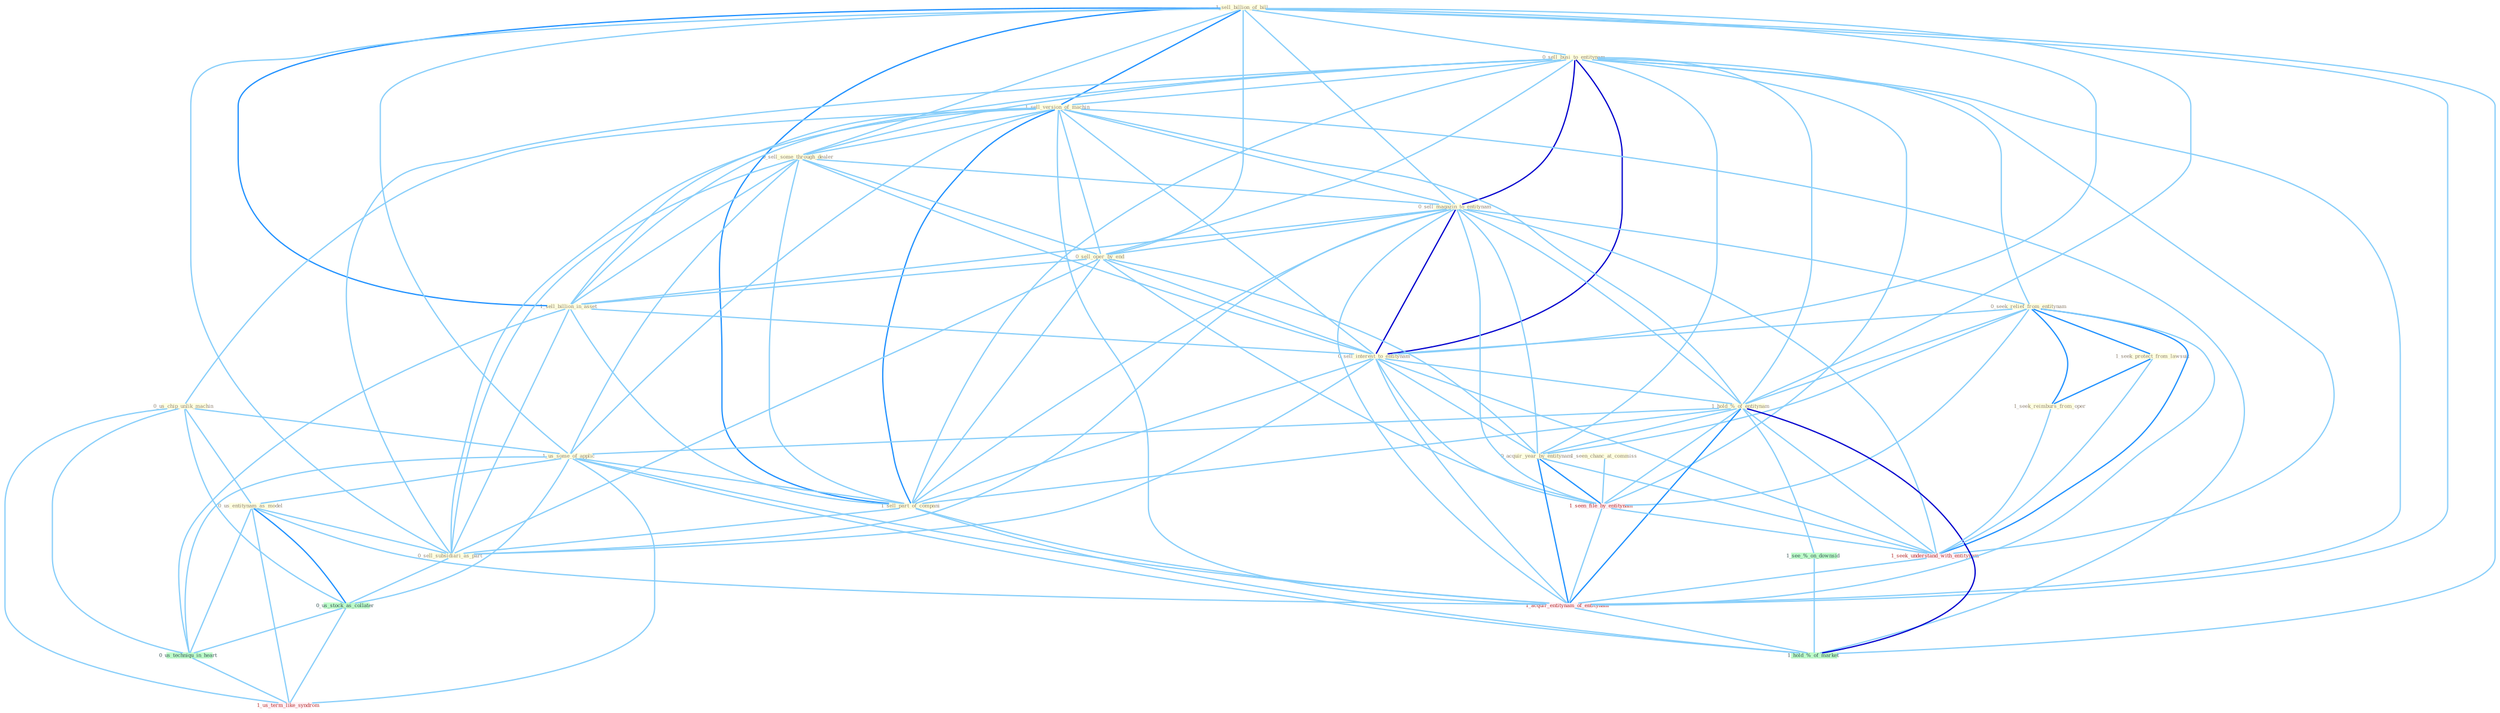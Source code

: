 Graph G{ 
    node
    [shape=polygon,style=filled,width=.5,height=.06,color="#BDFCC9",fixedsize=true,fontsize=4,
    fontcolor="#2f4f4f"];
    {node
    [color="#ffffe0", fontcolor="#8b7d6b"] "1_sell_billion_of_bill " "0_sell_busi_to_entitynam " "1_sell_version_of_machin " "0_sell_some_through_dealer " "0_us_chip_unlik_machin " "0_sell_magazin_to_entitynam " "1_seen_chanc_at_commiss " "0_sell_oper_by_end " "0_seek_relief_from_entitynam " "1_sell_billion_in_asset " "0_sell_interest_to_entitynam " "1_hold_%_of_entitynam " "1_us_some_of_applic " "1_seek_protect_from_lawsuit " "1_seek_reimburs_from_oper " "0_acquir_year_by_entitynam " "0_us_entitynam_as_model " "1_sell_part_of_compani " "0_sell_subsidiari_as_part "}
{node [color="#fff0f5", fontcolor="#b22222"] "1_seen_file_by_entitynam " "1_seek_understand_with_entitynam " "1_acquir_entitynam_of_entitynam " "1_us_term_like_syndrom "}
edge [color="#B0E2FF"];

	"1_sell_billion_of_bill " -- "0_sell_busi_to_entitynam " [w="1", color="#87cefa" ];
	"1_sell_billion_of_bill " -- "1_sell_version_of_machin " [w="2", color="#1e90ff" , len=0.8];
	"1_sell_billion_of_bill " -- "0_sell_some_through_dealer " [w="1", color="#87cefa" ];
	"1_sell_billion_of_bill " -- "0_sell_magazin_to_entitynam " [w="1", color="#87cefa" ];
	"1_sell_billion_of_bill " -- "0_sell_oper_by_end " [w="1", color="#87cefa" ];
	"1_sell_billion_of_bill " -- "1_sell_billion_in_asset " [w="2", color="#1e90ff" , len=0.8];
	"1_sell_billion_of_bill " -- "0_sell_interest_to_entitynam " [w="1", color="#87cefa" ];
	"1_sell_billion_of_bill " -- "1_hold_%_of_entitynam " [w="1", color="#87cefa" ];
	"1_sell_billion_of_bill " -- "1_us_some_of_applic " [w="1", color="#87cefa" ];
	"1_sell_billion_of_bill " -- "1_sell_part_of_compani " [w="2", color="#1e90ff" , len=0.8];
	"1_sell_billion_of_bill " -- "0_sell_subsidiari_as_part " [w="1", color="#87cefa" ];
	"1_sell_billion_of_bill " -- "1_acquir_entitynam_of_entitynam " [w="1", color="#87cefa" ];
	"1_sell_billion_of_bill " -- "1_hold_%_of_market " [w="1", color="#87cefa" ];
	"0_sell_busi_to_entitynam " -- "1_sell_version_of_machin " [w="1", color="#87cefa" ];
	"0_sell_busi_to_entitynam " -- "0_sell_some_through_dealer " [w="1", color="#87cefa" ];
	"0_sell_busi_to_entitynam " -- "0_sell_magazin_to_entitynam " [w="3", color="#0000cd" , len=0.6];
	"0_sell_busi_to_entitynam " -- "0_sell_oper_by_end " [w="1", color="#87cefa" ];
	"0_sell_busi_to_entitynam " -- "0_seek_relief_from_entitynam " [w="1", color="#87cefa" ];
	"0_sell_busi_to_entitynam " -- "1_sell_billion_in_asset " [w="1", color="#87cefa" ];
	"0_sell_busi_to_entitynam " -- "0_sell_interest_to_entitynam " [w="3", color="#0000cd" , len=0.6];
	"0_sell_busi_to_entitynam " -- "1_hold_%_of_entitynam " [w="1", color="#87cefa" ];
	"0_sell_busi_to_entitynam " -- "0_acquir_year_by_entitynam " [w="1", color="#87cefa" ];
	"0_sell_busi_to_entitynam " -- "1_sell_part_of_compani " [w="1", color="#87cefa" ];
	"0_sell_busi_to_entitynam " -- "0_sell_subsidiari_as_part " [w="1", color="#87cefa" ];
	"0_sell_busi_to_entitynam " -- "1_seen_file_by_entitynam " [w="1", color="#87cefa" ];
	"0_sell_busi_to_entitynam " -- "1_seek_understand_with_entitynam " [w="1", color="#87cefa" ];
	"0_sell_busi_to_entitynam " -- "1_acquir_entitynam_of_entitynam " [w="1", color="#87cefa" ];
	"1_sell_version_of_machin " -- "0_sell_some_through_dealer " [w="1", color="#87cefa" ];
	"1_sell_version_of_machin " -- "0_us_chip_unlik_machin " [w="1", color="#87cefa" ];
	"1_sell_version_of_machin " -- "0_sell_magazin_to_entitynam " [w="1", color="#87cefa" ];
	"1_sell_version_of_machin " -- "0_sell_oper_by_end " [w="1", color="#87cefa" ];
	"1_sell_version_of_machin " -- "1_sell_billion_in_asset " [w="1", color="#87cefa" ];
	"1_sell_version_of_machin " -- "0_sell_interest_to_entitynam " [w="1", color="#87cefa" ];
	"1_sell_version_of_machin " -- "1_hold_%_of_entitynam " [w="1", color="#87cefa" ];
	"1_sell_version_of_machin " -- "1_us_some_of_applic " [w="1", color="#87cefa" ];
	"1_sell_version_of_machin " -- "1_sell_part_of_compani " [w="2", color="#1e90ff" , len=0.8];
	"1_sell_version_of_machin " -- "0_sell_subsidiari_as_part " [w="1", color="#87cefa" ];
	"1_sell_version_of_machin " -- "1_acquir_entitynam_of_entitynam " [w="1", color="#87cefa" ];
	"1_sell_version_of_machin " -- "1_hold_%_of_market " [w="1", color="#87cefa" ];
	"0_sell_some_through_dealer " -- "0_sell_magazin_to_entitynam " [w="1", color="#87cefa" ];
	"0_sell_some_through_dealer " -- "0_sell_oper_by_end " [w="1", color="#87cefa" ];
	"0_sell_some_through_dealer " -- "1_sell_billion_in_asset " [w="1", color="#87cefa" ];
	"0_sell_some_through_dealer " -- "0_sell_interest_to_entitynam " [w="1", color="#87cefa" ];
	"0_sell_some_through_dealer " -- "1_us_some_of_applic " [w="1", color="#87cefa" ];
	"0_sell_some_through_dealer " -- "1_sell_part_of_compani " [w="1", color="#87cefa" ];
	"0_sell_some_through_dealer " -- "0_sell_subsidiari_as_part " [w="1", color="#87cefa" ];
	"0_us_chip_unlik_machin " -- "1_us_some_of_applic " [w="1", color="#87cefa" ];
	"0_us_chip_unlik_machin " -- "0_us_entitynam_as_model " [w="1", color="#87cefa" ];
	"0_us_chip_unlik_machin " -- "0_us_stock_as_collater " [w="1", color="#87cefa" ];
	"0_us_chip_unlik_machin " -- "0_us_techniqu_in_heart " [w="1", color="#87cefa" ];
	"0_us_chip_unlik_machin " -- "1_us_term_like_syndrom " [w="1", color="#87cefa" ];
	"0_sell_magazin_to_entitynam " -- "0_sell_oper_by_end " [w="1", color="#87cefa" ];
	"0_sell_magazin_to_entitynam " -- "0_seek_relief_from_entitynam " [w="1", color="#87cefa" ];
	"0_sell_magazin_to_entitynam " -- "1_sell_billion_in_asset " [w="1", color="#87cefa" ];
	"0_sell_magazin_to_entitynam " -- "0_sell_interest_to_entitynam " [w="3", color="#0000cd" , len=0.6];
	"0_sell_magazin_to_entitynam " -- "1_hold_%_of_entitynam " [w="1", color="#87cefa" ];
	"0_sell_magazin_to_entitynam " -- "0_acquir_year_by_entitynam " [w="1", color="#87cefa" ];
	"0_sell_magazin_to_entitynam " -- "1_sell_part_of_compani " [w="1", color="#87cefa" ];
	"0_sell_magazin_to_entitynam " -- "0_sell_subsidiari_as_part " [w="1", color="#87cefa" ];
	"0_sell_magazin_to_entitynam " -- "1_seen_file_by_entitynam " [w="1", color="#87cefa" ];
	"0_sell_magazin_to_entitynam " -- "1_seek_understand_with_entitynam " [w="1", color="#87cefa" ];
	"0_sell_magazin_to_entitynam " -- "1_acquir_entitynam_of_entitynam " [w="1", color="#87cefa" ];
	"1_seen_chanc_at_commiss " -- "1_seen_file_by_entitynam " [w="1", color="#87cefa" ];
	"0_sell_oper_by_end " -- "1_sell_billion_in_asset " [w="1", color="#87cefa" ];
	"0_sell_oper_by_end " -- "0_sell_interest_to_entitynam " [w="1", color="#87cefa" ];
	"0_sell_oper_by_end " -- "0_acquir_year_by_entitynam " [w="1", color="#87cefa" ];
	"0_sell_oper_by_end " -- "1_sell_part_of_compani " [w="1", color="#87cefa" ];
	"0_sell_oper_by_end " -- "0_sell_subsidiari_as_part " [w="1", color="#87cefa" ];
	"0_sell_oper_by_end " -- "1_seen_file_by_entitynam " [w="1", color="#87cefa" ];
	"0_seek_relief_from_entitynam " -- "0_sell_interest_to_entitynam " [w="1", color="#87cefa" ];
	"0_seek_relief_from_entitynam " -- "1_hold_%_of_entitynam " [w="1", color="#87cefa" ];
	"0_seek_relief_from_entitynam " -- "1_seek_protect_from_lawsuit " [w="2", color="#1e90ff" , len=0.8];
	"0_seek_relief_from_entitynam " -- "1_seek_reimburs_from_oper " [w="2", color="#1e90ff" , len=0.8];
	"0_seek_relief_from_entitynam " -- "0_acquir_year_by_entitynam " [w="1", color="#87cefa" ];
	"0_seek_relief_from_entitynam " -- "1_seen_file_by_entitynam " [w="1", color="#87cefa" ];
	"0_seek_relief_from_entitynam " -- "1_seek_understand_with_entitynam " [w="2", color="#1e90ff" , len=0.8];
	"0_seek_relief_from_entitynam " -- "1_acquir_entitynam_of_entitynam " [w="1", color="#87cefa" ];
	"1_sell_billion_in_asset " -- "0_sell_interest_to_entitynam " [w="1", color="#87cefa" ];
	"1_sell_billion_in_asset " -- "1_sell_part_of_compani " [w="1", color="#87cefa" ];
	"1_sell_billion_in_asset " -- "0_sell_subsidiari_as_part " [w="1", color="#87cefa" ];
	"1_sell_billion_in_asset " -- "0_us_techniqu_in_heart " [w="1", color="#87cefa" ];
	"0_sell_interest_to_entitynam " -- "1_hold_%_of_entitynam " [w="1", color="#87cefa" ];
	"0_sell_interest_to_entitynam " -- "0_acquir_year_by_entitynam " [w="1", color="#87cefa" ];
	"0_sell_interest_to_entitynam " -- "1_sell_part_of_compani " [w="1", color="#87cefa" ];
	"0_sell_interest_to_entitynam " -- "0_sell_subsidiari_as_part " [w="1", color="#87cefa" ];
	"0_sell_interest_to_entitynam " -- "1_seen_file_by_entitynam " [w="1", color="#87cefa" ];
	"0_sell_interest_to_entitynam " -- "1_seek_understand_with_entitynam " [w="1", color="#87cefa" ];
	"0_sell_interest_to_entitynam " -- "1_acquir_entitynam_of_entitynam " [w="1", color="#87cefa" ];
	"1_hold_%_of_entitynam " -- "1_us_some_of_applic " [w="1", color="#87cefa" ];
	"1_hold_%_of_entitynam " -- "0_acquir_year_by_entitynam " [w="1", color="#87cefa" ];
	"1_hold_%_of_entitynam " -- "1_sell_part_of_compani " [w="1", color="#87cefa" ];
	"1_hold_%_of_entitynam " -- "1_seen_file_by_entitynam " [w="1", color="#87cefa" ];
	"1_hold_%_of_entitynam " -- "1_seek_understand_with_entitynam " [w="1", color="#87cefa" ];
	"1_hold_%_of_entitynam " -- "1_acquir_entitynam_of_entitynam " [w="2", color="#1e90ff" , len=0.8];
	"1_hold_%_of_entitynam " -- "1_see_%_on_downsid " [w="1", color="#87cefa" ];
	"1_hold_%_of_entitynam " -- "1_hold_%_of_market " [w="3", color="#0000cd" , len=0.6];
	"1_us_some_of_applic " -- "0_us_entitynam_as_model " [w="1", color="#87cefa" ];
	"1_us_some_of_applic " -- "1_sell_part_of_compani " [w="1", color="#87cefa" ];
	"1_us_some_of_applic " -- "0_us_stock_as_collater " [w="1", color="#87cefa" ];
	"1_us_some_of_applic " -- "1_acquir_entitynam_of_entitynam " [w="1", color="#87cefa" ];
	"1_us_some_of_applic " -- "0_us_techniqu_in_heart " [w="1", color="#87cefa" ];
	"1_us_some_of_applic " -- "1_us_term_like_syndrom " [w="1", color="#87cefa" ];
	"1_us_some_of_applic " -- "1_hold_%_of_market " [w="1", color="#87cefa" ];
	"1_seek_protect_from_lawsuit " -- "1_seek_reimburs_from_oper " [w="2", color="#1e90ff" , len=0.8];
	"1_seek_protect_from_lawsuit " -- "1_seek_understand_with_entitynam " [w="1", color="#87cefa" ];
	"1_seek_reimburs_from_oper " -- "1_seek_understand_with_entitynam " [w="1", color="#87cefa" ];
	"0_acquir_year_by_entitynam " -- "1_seen_file_by_entitynam " [w="2", color="#1e90ff" , len=0.8];
	"0_acquir_year_by_entitynam " -- "1_seek_understand_with_entitynam " [w="1", color="#87cefa" ];
	"0_acquir_year_by_entitynam " -- "1_acquir_entitynam_of_entitynam " [w="2", color="#1e90ff" , len=0.8];
	"0_us_entitynam_as_model " -- "0_sell_subsidiari_as_part " [w="1", color="#87cefa" ];
	"0_us_entitynam_as_model " -- "0_us_stock_as_collater " [w="2", color="#1e90ff" , len=0.8];
	"0_us_entitynam_as_model " -- "1_acquir_entitynam_of_entitynam " [w="1", color="#87cefa" ];
	"0_us_entitynam_as_model " -- "0_us_techniqu_in_heart " [w="1", color="#87cefa" ];
	"0_us_entitynam_as_model " -- "1_us_term_like_syndrom " [w="1", color="#87cefa" ];
	"1_sell_part_of_compani " -- "0_sell_subsidiari_as_part " [w="1", color="#87cefa" ];
	"1_sell_part_of_compani " -- "1_acquir_entitynam_of_entitynam " [w="1", color="#87cefa" ];
	"1_sell_part_of_compani " -- "1_hold_%_of_market " [w="1", color="#87cefa" ];
	"0_sell_subsidiari_as_part " -- "0_us_stock_as_collater " [w="1", color="#87cefa" ];
	"1_seen_file_by_entitynam " -- "1_seek_understand_with_entitynam " [w="1", color="#87cefa" ];
	"1_seen_file_by_entitynam " -- "1_acquir_entitynam_of_entitynam " [w="1", color="#87cefa" ];
	"0_us_stock_as_collater " -- "0_us_techniqu_in_heart " [w="1", color="#87cefa" ];
	"0_us_stock_as_collater " -- "1_us_term_like_syndrom " [w="1", color="#87cefa" ];
	"1_seek_understand_with_entitynam " -- "1_acquir_entitynam_of_entitynam " [w="1", color="#87cefa" ];
	"1_acquir_entitynam_of_entitynam " -- "1_hold_%_of_market " [w="1", color="#87cefa" ];
	"0_us_techniqu_in_heart " -- "1_us_term_like_syndrom " [w="1", color="#87cefa" ];
	"1_see_%_on_downsid " -- "1_hold_%_of_market " [w="1", color="#87cefa" ];
}